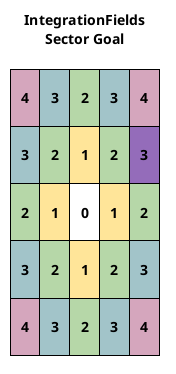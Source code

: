 @startuml int_field_sector_to_sector_0

title
IntegrationFields
Sector Goal

|<#d5a6bd>\n   4   \n|<#a2c4c9>\n   3   \n|<#b6d7a8>\n   2   \n|<#a2c4c9>\n   3   \n|<#d5a6bd>\n   4   \n|
|<#a2c4c9>\n   3   \n|<#b6d7a8>\n   2   \n|<#ffe599>\n   1   \n|<#b6d7a8>\n   2   \n|<#946cba>\n   3   \n|
|<#b6d7a8>\n   2   \n|<#ffe599>\n   1   \n|\n   0   \n|<#ffe599>\n   1   \n|<#b6d7a8>\n   2   \n|
|<#a2c4c9>\n   3   \n|<#b6d7a8>\n   2   \n|<#ffe599>\n   1   \n|<#b6d7a8>\n   2   \n|<#a2c4c9>\n   3   \n|
|<#d5a6bd>\n   4   \n|<#a2c4c9>\n   3   \n|<#b6d7a8>\n   2   \n|<#a2c4c9>\n   3   \n|<#d5a6bd>\n   4   \n|
end title
@enduml
